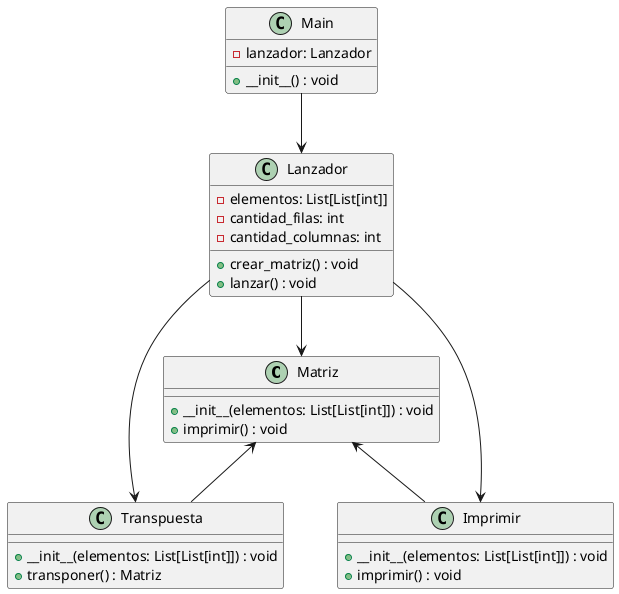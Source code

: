 @startuml ejercicio1

class Matriz {
  +__init__(elementos: List[List[int]]) : void
  +imprimir() : void
}

class Transpuesta {
  +__init__(elementos: List[List[int]]) : void
  +transponer() : Matriz
}

class Imprimir {
  +__init__(elementos: List[List[int]]) : void
  +imprimir() : void
}

class Lanzador {
  -elementos: List[List[int]]
  -cantidad_filas: int
  -cantidad_columnas: int
  +crear_matriz() : void
  +lanzar() : void
}

class Main {
  -lanzador: Lanzador
  +__init__() : void
}

Matriz <-- Transpuesta
Matriz <-- Imprimir
Lanzador --> Matriz
Lanzador --> Transpuesta
Lanzador --> Imprimir
Main --> Lanzador

@enduml
